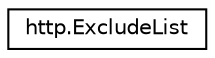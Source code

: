 digraph "Graphical Class Hierarchy"
{
 // LATEX_PDF_SIZE
  edge [fontname="Helvetica",fontsize="10",labelfontname="Helvetica",labelfontsize="10"];
  node [fontname="Helvetica",fontsize="10",shape=record];
  rankdir="LR";
  Node0 [label="http.ExcludeList",height=0.2,width=0.4,color="black", fillcolor="white", style="filled",URL="$classhttp_1_1ExcludeList.html",tooltip=" "];
}

